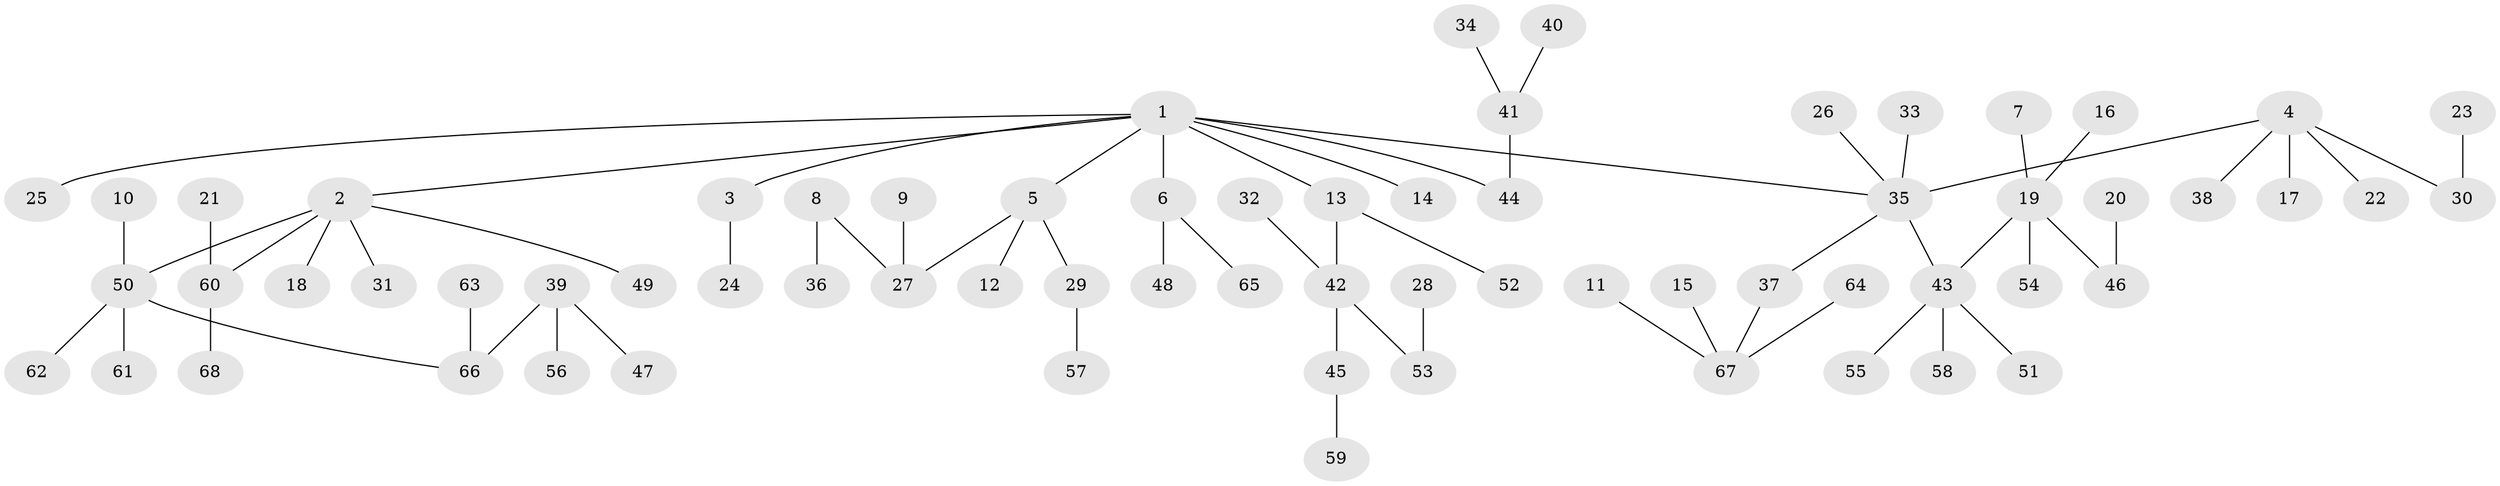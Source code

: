 // original degree distribution, {6: 0.03676470588235294, 5: 0.029411764705882353, 4: 0.058823529411764705, 2: 0.27205882352941174, 7: 0.007352941176470588, 3: 0.09558823529411764, 1: 0.5}
// Generated by graph-tools (version 1.1) at 2025/50/03/09/25 03:50:16]
// undirected, 68 vertices, 67 edges
graph export_dot {
graph [start="1"]
  node [color=gray90,style=filled];
  1;
  2;
  3;
  4;
  5;
  6;
  7;
  8;
  9;
  10;
  11;
  12;
  13;
  14;
  15;
  16;
  17;
  18;
  19;
  20;
  21;
  22;
  23;
  24;
  25;
  26;
  27;
  28;
  29;
  30;
  31;
  32;
  33;
  34;
  35;
  36;
  37;
  38;
  39;
  40;
  41;
  42;
  43;
  44;
  45;
  46;
  47;
  48;
  49;
  50;
  51;
  52;
  53;
  54;
  55;
  56;
  57;
  58;
  59;
  60;
  61;
  62;
  63;
  64;
  65;
  66;
  67;
  68;
  1 -- 2 [weight=1.0];
  1 -- 3 [weight=1.0];
  1 -- 5 [weight=1.0];
  1 -- 6 [weight=1.0];
  1 -- 13 [weight=1.0];
  1 -- 14 [weight=1.0];
  1 -- 25 [weight=1.0];
  1 -- 35 [weight=1.0];
  1 -- 44 [weight=1.0];
  2 -- 18 [weight=1.0];
  2 -- 31 [weight=1.0];
  2 -- 49 [weight=1.0];
  2 -- 50 [weight=1.0];
  2 -- 60 [weight=1.0];
  3 -- 24 [weight=1.0];
  4 -- 17 [weight=1.0];
  4 -- 22 [weight=1.0];
  4 -- 30 [weight=1.0];
  4 -- 35 [weight=1.0];
  4 -- 38 [weight=1.0];
  5 -- 12 [weight=1.0];
  5 -- 27 [weight=1.0];
  5 -- 29 [weight=1.0];
  6 -- 48 [weight=1.0];
  6 -- 65 [weight=1.0];
  7 -- 19 [weight=1.0];
  8 -- 27 [weight=1.0];
  8 -- 36 [weight=1.0];
  9 -- 27 [weight=1.0];
  10 -- 50 [weight=1.0];
  11 -- 67 [weight=1.0];
  13 -- 42 [weight=1.0];
  13 -- 52 [weight=1.0];
  15 -- 67 [weight=1.0];
  16 -- 19 [weight=1.0];
  19 -- 43 [weight=1.0];
  19 -- 46 [weight=1.0];
  19 -- 54 [weight=1.0];
  20 -- 46 [weight=1.0];
  21 -- 60 [weight=1.0];
  23 -- 30 [weight=1.0];
  26 -- 35 [weight=1.0];
  28 -- 53 [weight=1.0];
  29 -- 57 [weight=1.0];
  32 -- 42 [weight=1.0];
  33 -- 35 [weight=1.0];
  34 -- 41 [weight=1.0];
  35 -- 37 [weight=1.0];
  35 -- 43 [weight=1.0];
  37 -- 67 [weight=1.0];
  39 -- 47 [weight=1.0];
  39 -- 56 [weight=1.0];
  39 -- 66 [weight=1.0];
  40 -- 41 [weight=1.0];
  41 -- 44 [weight=1.0];
  42 -- 45 [weight=1.0];
  42 -- 53 [weight=1.0];
  43 -- 51 [weight=1.0];
  43 -- 55 [weight=1.0];
  43 -- 58 [weight=1.0];
  45 -- 59 [weight=1.0];
  50 -- 61 [weight=1.0];
  50 -- 62 [weight=1.0];
  50 -- 66 [weight=1.0];
  60 -- 68 [weight=1.0];
  63 -- 66 [weight=1.0];
  64 -- 67 [weight=1.0];
}
